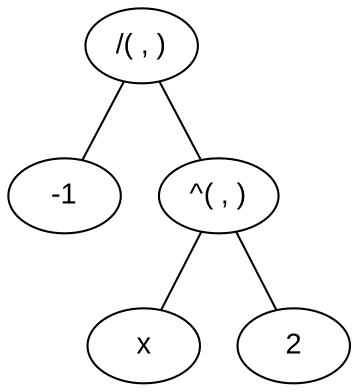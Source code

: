 graph calculus {
node [ fontname = "Arial" ]
node4 [ label = "/( , )" ]
node4 -- node22
node4 -- node8
node22 [ label = "-1" ]
node8 [ label = "^( , )" ]
node8 -- node14
node8 -- node9
node14 [ label = "x" ]
node9 [ label = "2" ]
}
